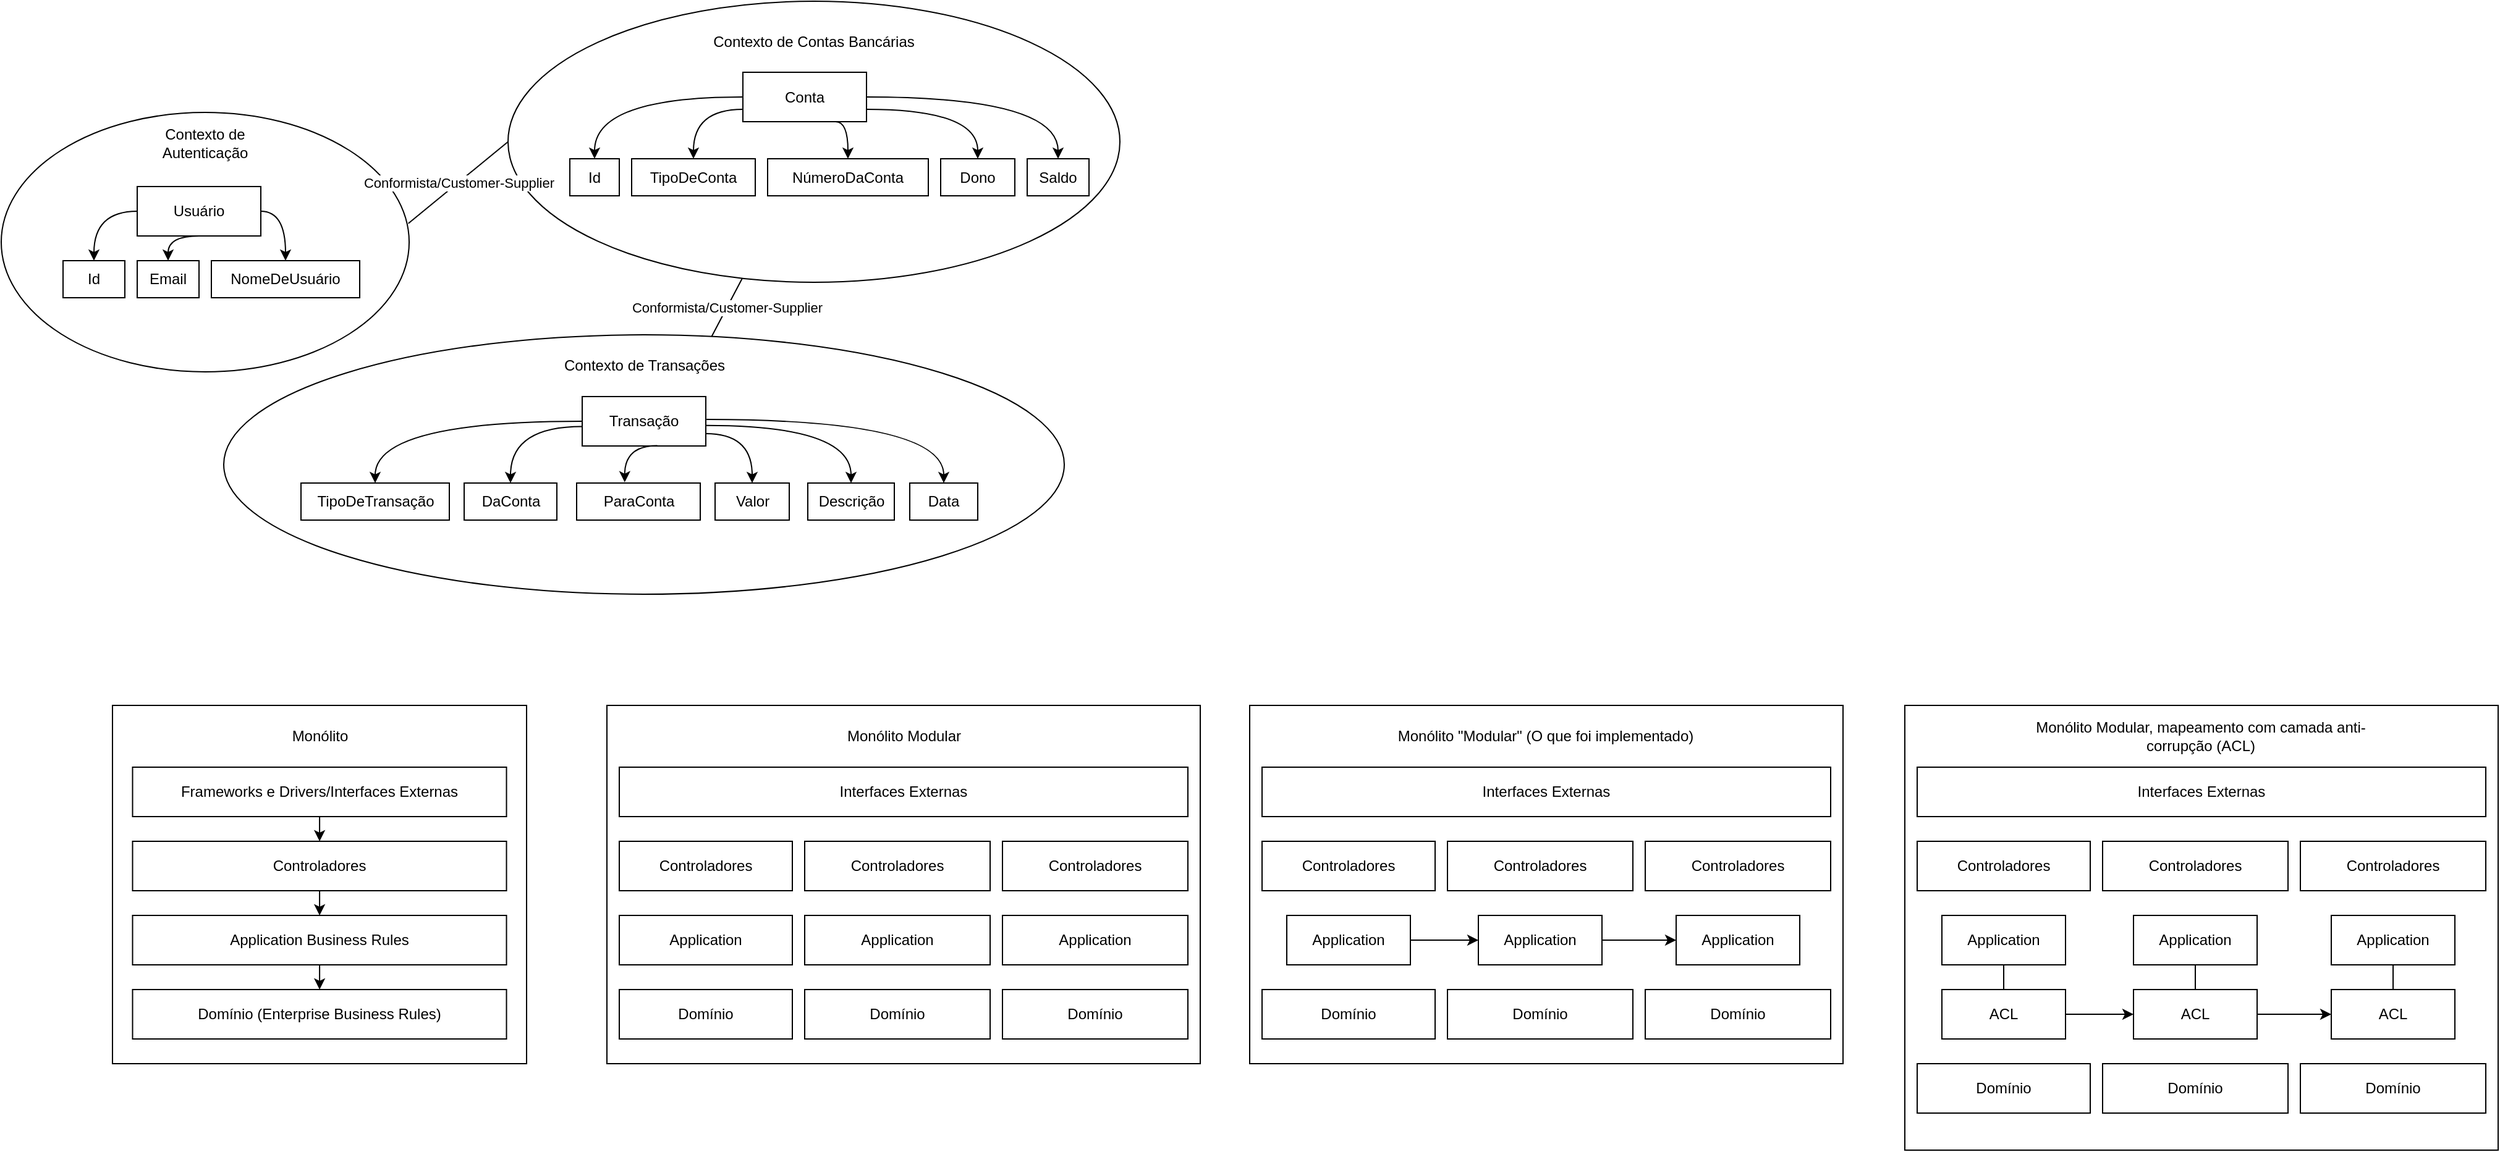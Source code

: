 <mxfile version="27.0.6">
  <diagram name="Page-1" id="S6bj-loEFZDENTpJVslW">
    <mxGraphModel dx="2595" dy="933" grid="1" gridSize="10" guides="0" tooltips="1" connect="1" arrows="1" fold="1" page="1" pageScale="1" pageWidth="850" pageHeight="1100" math="0" shadow="0">
      <root>
        <mxCell id="0" />
        <mxCell id="1" parent="0" />
        <mxCell id="2hIszf3CNOoCdZwzwIAj-1" value="" style="ellipse;whiteSpace=wrap;html=1;verticalAlign=bottom;fillColor=none;" vertex="1" parent="1">
          <mxGeometry x="-130" y="200" width="330" height="210" as="geometry" />
        </mxCell>
        <mxCell id="2hIszf3CNOoCdZwzwIAj-4" value="Contexto de Autenticação" style="text;html=1;align=center;verticalAlign=middle;whiteSpace=wrap;rounded=0;" vertex="1" parent="1">
          <mxGeometry x="5" y="210" width="60" height="30" as="geometry" />
        </mxCell>
        <mxCell id="2hIszf3CNOoCdZwzwIAj-3" value="" style="ellipse;whiteSpace=wrap;html=1;fillColor=none;" vertex="1" parent="1">
          <mxGeometry x="50" y="380" width="680" height="210" as="geometry" />
        </mxCell>
        <mxCell id="2hIszf3CNOoCdZwzwIAj-6" value="Contexto de Transações" style="text;html=1;align=center;verticalAlign=middle;whiteSpace=wrap;rounded=0;" vertex="1" parent="1">
          <mxGeometry x="302.75" y="390" width="174.5" height="30" as="geometry" />
        </mxCell>
        <mxCell id="2hIszf3CNOoCdZwzwIAj-15" style="edgeStyle=orthogonalEdgeStyle;rounded=0;orthogonalLoop=1;jettySize=auto;html=1;entryX=0.5;entryY=0;entryDx=0;entryDy=0;curved=1;exitX=1;exitY=0.5;exitDx=0;exitDy=0;" edge="1" parent="1" source="2hIszf3CNOoCdZwzwIAj-9" target="2hIszf3CNOoCdZwzwIAj-13">
          <mxGeometry relative="1" as="geometry" />
        </mxCell>
        <mxCell id="2hIszf3CNOoCdZwzwIAj-17" style="edgeStyle=orthogonalEdgeStyle;rounded=0;orthogonalLoop=1;jettySize=auto;html=1;entryX=0.5;entryY=0;entryDx=0;entryDy=0;curved=1;exitX=0.5;exitY=1;exitDx=0;exitDy=0;" edge="1" parent="1" source="2hIszf3CNOoCdZwzwIAj-9" target="2hIszf3CNOoCdZwzwIAj-11">
          <mxGeometry relative="1" as="geometry" />
        </mxCell>
        <mxCell id="2hIszf3CNOoCdZwzwIAj-18" style="edgeStyle=orthogonalEdgeStyle;rounded=0;orthogonalLoop=1;jettySize=auto;html=1;entryX=0.5;entryY=0;entryDx=0;entryDy=0;curved=1;exitX=0;exitY=0.5;exitDx=0;exitDy=0;" edge="1" parent="1" source="2hIszf3CNOoCdZwzwIAj-9" target="2hIszf3CNOoCdZwzwIAj-10">
          <mxGeometry relative="1" as="geometry" />
        </mxCell>
        <mxCell id="2hIszf3CNOoCdZwzwIAj-9" value="Usuário" style="rounded=0;whiteSpace=wrap;html=1;fillColor=none;" vertex="1" parent="1">
          <mxGeometry x="-20" y="260" width="100" height="40" as="geometry" />
        </mxCell>
        <mxCell id="2hIszf3CNOoCdZwzwIAj-10" value="Id" style="rounded=0;whiteSpace=wrap;html=1;fillColor=none;" vertex="1" parent="1">
          <mxGeometry x="-80" y="320" width="50" height="30" as="geometry" />
        </mxCell>
        <mxCell id="2hIszf3CNOoCdZwzwIAj-11" value="Email" style="rounded=0;whiteSpace=wrap;html=1;fillColor=none;" vertex="1" parent="1">
          <mxGeometry x="-20" y="320" width="50" height="30" as="geometry" />
        </mxCell>
        <mxCell id="2hIszf3CNOoCdZwzwIAj-13" value="NomeDeUsuário" style="rounded=0;whiteSpace=wrap;html=1;fillColor=none;" vertex="1" parent="1">
          <mxGeometry x="40" y="320" width="120" height="30" as="geometry" />
        </mxCell>
        <mxCell id="2hIszf3CNOoCdZwzwIAj-2" value="" style="ellipse;whiteSpace=wrap;html=1;fillColor=none;" vertex="1" parent="1">
          <mxGeometry x="280" y="110" width="495" height="227.5" as="geometry" />
        </mxCell>
        <mxCell id="2hIszf3CNOoCdZwzwIAj-25" style="edgeStyle=orthogonalEdgeStyle;rounded=0;orthogonalLoop=1;jettySize=auto;html=1;entryX=0.5;entryY=0;entryDx=0;entryDy=0;curved=1;" edge="1" parent="1" source="2hIszf3CNOoCdZwzwIAj-19" target="2hIszf3CNOoCdZwzwIAj-23">
          <mxGeometry relative="1" as="geometry" />
        </mxCell>
        <mxCell id="2hIszf3CNOoCdZwzwIAj-28" style="edgeStyle=orthogonalEdgeStyle;rounded=0;orthogonalLoop=1;jettySize=auto;html=1;entryX=0.5;entryY=0;entryDx=0;entryDy=0;curved=1;exitX=1;exitY=0.75;exitDx=0;exitDy=0;" edge="1" parent="1" source="2hIszf3CNOoCdZwzwIAj-19" target="2hIszf3CNOoCdZwzwIAj-22">
          <mxGeometry relative="1" as="geometry" />
        </mxCell>
        <mxCell id="2hIszf3CNOoCdZwzwIAj-29" style="edgeStyle=orthogonalEdgeStyle;rounded=0;orthogonalLoop=1;jettySize=auto;html=1;exitX=0;exitY=0.75;exitDx=0;exitDy=0;curved=1;" edge="1" parent="1" source="2hIszf3CNOoCdZwzwIAj-19" target="2hIszf3CNOoCdZwzwIAj-20">
          <mxGeometry relative="1" as="geometry" />
        </mxCell>
        <mxCell id="2hIszf3CNOoCdZwzwIAj-19" value="Conta" style="rounded=0;whiteSpace=wrap;html=1;fillColor=none;" vertex="1" parent="1">
          <mxGeometry x="470" y="167.5" width="100" height="40" as="geometry" />
        </mxCell>
        <mxCell id="2hIszf3CNOoCdZwzwIAj-20" value="TipoDeConta" style="rounded=0;whiteSpace=wrap;html=1;fillColor=none;" vertex="1" parent="1">
          <mxGeometry x="380" y="237.5" width="100" height="30" as="geometry" />
        </mxCell>
        <mxCell id="2hIszf3CNOoCdZwzwIAj-21" value="Saldo" style="rounded=0;whiteSpace=wrap;html=1;fillColor=none;" vertex="1" parent="1">
          <mxGeometry x="700" y="237.5" width="50" height="30" as="geometry" />
        </mxCell>
        <mxCell id="2hIszf3CNOoCdZwzwIAj-22" value="Dono" style="rounded=0;whiteSpace=wrap;html=1;fillColor=none;" vertex="1" parent="1">
          <mxGeometry x="630" y="237.5" width="60" height="30" as="geometry" />
        </mxCell>
        <mxCell id="2hIszf3CNOoCdZwzwIAj-23" value="Id" style="rounded=0;whiteSpace=wrap;html=1;fillColor=none;" vertex="1" parent="1">
          <mxGeometry x="330" y="237.5" width="40" height="30" as="geometry" />
        </mxCell>
        <mxCell id="2hIszf3CNOoCdZwzwIAj-24" value="NúmeroDaConta" style="rounded=0;whiteSpace=wrap;html=1;fillColor=none;" vertex="1" parent="1">
          <mxGeometry x="490" y="237.5" width="130" height="30" as="geometry" />
        </mxCell>
        <mxCell id="2hIszf3CNOoCdZwzwIAj-26" style="edgeStyle=orthogonalEdgeStyle;rounded=0;orthogonalLoop=1;jettySize=auto;html=1;entryX=0.5;entryY=0;entryDx=0;entryDy=0;curved=1;exitX=0.75;exitY=1;exitDx=0;exitDy=0;" edge="1" parent="1" source="2hIszf3CNOoCdZwzwIAj-19" target="2hIszf3CNOoCdZwzwIAj-24">
          <mxGeometry relative="1" as="geometry" />
        </mxCell>
        <mxCell id="2hIszf3CNOoCdZwzwIAj-27" style="edgeStyle=orthogonalEdgeStyle;rounded=0;orthogonalLoop=1;jettySize=auto;html=1;entryX=0.5;entryY=0;entryDx=0;entryDy=0;curved=1;" edge="1" parent="1" source="2hIszf3CNOoCdZwzwIAj-19" target="2hIszf3CNOoCdZwzwIAj-21">
          <mxGeometry relative="1" as="geometry" />
        </mxCell>
        <mxCell id="2hIszf3CNOoCdZwzwIAj-5" value="Contexto de Contas Bancárias" style="text;html=1;align=center;verticalAlign=middle;whiteSpace=wrap;rounded=0;" vertex="1" parent="1">
          <mxGeometry x="445" y="127.5" width="165" height="30" as="geometry" />
        </mxCell>
        <mxCell id="2hIszf3CNOoCdZwzwIAj-38" style="edgeStyle=orthogonalEdgeStyle;rounded=0;orthogonalLoop=1;jettySize=auto;html=1;entryX=0.5;entryY=0;entryDx=0;entryDy=0;curved=1;" edge="1" parent="1" source="2hIszf3CNOoCdZwzwIAj-30" target="2hIszf3CNOoCdZwzwIAj-33">
          <mxGeometry relative="1" as="geometry" />
        </mxCell>
        <mxCell id="2hIszf3CNOoCdZwzwIAj-39" style="edgeStyle=orthogonalEdgeStyle;rounded=0;orthogonalLoop=1;jettySize=auto;html=1;entryX=0.5;entryY=0;entryDx=0;entryDy=0;curved=1;exitX=0;exitY=0.605;exitDx=0;exitDy=0;exitPerimeter=0;" edge="1" parent="1" source="2hIszf3CNOoCdZwzwIAj-30" target="2hIszf3CNOoCdZwzwIAj-32">
          <mxGeometry relative="1" as="geometry" />
        </mxCell>
        <mxCell id="2hIszf3CNOoCdZwzwIAj-41" style="edgeStyle=orthogonalEdgeStyle;rounded=0;orthogonalLoop=1;jettySize=auto;html=1;entryX=0.5;entryY=0;entryDx=0;entryDy=0;curved=1;exitX=1;exitY=0.75;exitDx=0;exitDy=0;" edge="1" parent="1" source="2hIszf3CNOoCdZwzwIAj-30" target="2hIszf3CNOoCdZwzwIAj-34">
          <mxGeometry relative="1" as="geometry" />
        </mxCell>
        <mxCell id="2hIszf3CNOoCdZwzwIAj-42" style="edgeStyle=orthogonalEdgeStyle;rounded=0;orthogonalLoop=1;jettySize=auto;html=1;entryX=0.5;entryY=0;entryDx=0;entryDy=0;curved=1;exitX=1.004;exitY=0.585;exitDx=0;exitDy=0;exitPerimeter=0;" edge="1" parent="1" source="2hIszf3CNOoCdZwzwIAj-30" target="2hIszf3CNOoCdZwzwIAj-35">
          <mxGeometry relative="1" as="geometry" />
        </mxCell>
        <mxCell id="2hIszf3CNOoCdZwzwIAj-43" style="edgeStyle=orthogonalEdgeStyle;rounded=0;orthogonalLoop=1;jettySize=auto;html=1;exitX=1.006;exitY=0.464;exitDx=0;exitDy=0;entryX=0.5;entryY=0;entryDx=0;entryDy=0;curved=1;exitPerimeter=0;" edge="1" parent="1" source="2hIszf3CNOoCdZwzwIAj-30" target="2hIszf3CNOoCdZwzwIAj-36">
          <mxGeometry relative="1" as="geometry" />
        </mxCell>
        <mxCell id="2hIszf3CNOoCdZwzwIAj-30" value="Transação" style="rounded=0;whiteSpace=wrap;html=1;fillColor=none;" vertex="1" parent="1">
          <mxGeometry x="340" y="430" width="100" height="40" as="geometry" />
        </mxCell>
        <mxCell id="2hIszf3CNOoCdZwzwIAj-31" value="ParaConta" style="rounded=0;whiteSpace=wrap;html=1;fillColor=none;" vertex="1" parent="1">
          <mxGeometry x="335.5" y="500" width="100" height="30" as="geometry" />
        </mxCell>
        <mxCell id="2hIszf3CNOoCdZwzwIAj-32" value="DaConta" style="rounded=0;whiteSpace=wrap;html=1;fillColor=none;" vertex="1" parent="1">
          <mxGeometry x="244.5" y="500" width="75" height="30" as="geometry" />
        </mxCell>
        <mxCell id="2hIszf3CNOoCdZwzwIAj-33" value="TipoDeTransação" style="rounded=0;whiteSpace=wrap;html=1;fillColor=none;" vertex="1" parent="1">
          <mxGeometry x="112.5" y="500" width="120" height="30" as="geometry" />
        </mxCell>
        <mxCell id="2hIszf3CNOoCdZwzwIAj-34" value="Valor" style="rounded=0;whiteSpace=wrap;html=1;fillColor=none;" vertex="1" parent="1">
          <mxGeometry x="447.5" y="500" width="60" height="30" as="geometry" />
        </mxCell>
        <mxCell id="2hIszf3CNOoCdZwzwIAj-35" value="Descrição" style="rounded=0;whiteSpace=wrap;html=1;fillColor=none;" vertex="1" parent="1">
          <mxGeometry x="522.5" y="500" width="70" height="30" as="geometry" />
        </mxCell>
        <mxCell id="2hIszf3CNOoCdZwzwIAj-36" value="Data" style="rounded=0;whiteSpace=wrap;html=1;fillColor=none;" vertex="1" parent="1">
          <mxGeometry x="605" y="500" width="55" height="30" as="geometry" />
        </mxCell>
        <mxCell id="2hIszf3CNOoCdZwzwIAj-40" style="edgeStyle=orthogonalEdgeStyle;rounded=0;orthogonalLoop=1;jettySize=auto;html=1;entryX=0.389;entryY=-0.02;entryDx=0;entryDy=0;entryPerimeter=0;curved=1;exitX=0.608;exitY=0.995;exitDx=0;exitDy=0;exitPerimeter=0;" edge="1" parent="1" source="2hIszf3CNOoCdZwzwIAj-30" target="2hIszf3CNOoCdZwzwIAj-31">
          <mxGeometry relative="1" as="geometry" />
        </mxCell>
        <mxCell id="2hIszf3CNOoCdZwzwIAj-44" value="Conformista/Customer-Supplier" style="rounded=0;orthogonalLoop=1;jettySize=auto;html=1;entryX=0.383;entryY=0.985;entryDx=0;entryDy=0;entryPerimeter=0;endArrow=none;startFill=0;" edge="1" parent="1" source="2hIszf3CNOoCdZwzwIAj-3" target="2hIszf3CNOoCdZwzwIAj-2">
          <mxGeometry x="-0.006" relative="1" as="geometry">
            <mxPoint as="offset" />
          </mxGeometry>
        </mxCell>
        <mxCell id="2hIszf3CNOoCdZwzwIAj-45" value="Conformista/Customer-Supplier" style="rounded=0;orthogonalLoop=1;jettySize=auto;html=1;entryX=0;entryY=0.5;entryDx=0;entryDy=0;endArrow=none;startFill=0;exitX=0.998;exitY=0.428;exitDx=0;exitDy=0;exitPerimeter=0;" edge="1" parent="1" source="2hIszf3CNOoCdZwzwIAj-1" target="2hIszf3CNOoCdZwzwIAj-2">
          <mxGeometry x="-0.006" relative="1" as="geometry">
            <mxPoint x="450" y="421" as="sourcePoint" />
            <mxPoint x="480" y="344" as="targetPoint" />
            <mxPoint as="offset" />
          </mxGeometry>
        </mxCell>
        <mxCell id="2hIszf3CNOoCdZwzwIAj-46" value="" style="rounded=0;whiteSpace=wrap;html=1;fillColor=none;" vertex="1" parent="1">
          <mxGeometry x="-40" y="680" width="335" height="290" as="geometry" />
        </mxCell>
        <mxCell id="2hIszf3CNOoCdZwzwIAj-47" value="Monólito" style="text;html=1;align=center;verticalAlign=middle;whiteSpace=wrap;rounded=0;" vertex="1" parent="1">
          <mxGeometry x="97.5" y="690" width="60" height="30" as="geometry" />
        </mxCell>
        <mxCell id="2hIszf3CNOoCdZwzwIAj-48" value="Domínio (Enterprise Business Rules)" style="rounded=0;whiteSpace=wrap;html=1;fillColor=none;" vertex="1" parent="1">
          <mxGeometry x="-23.75" y="910" width="302.5" height="40" as="geometry" />
        </mxCell>
        <mxCell id="2hIszf3CNOoCdZwzwIAj-54" style="edgeStyle=orthogonalEdgeStyle;rounded=0;orthogonalLoop=1;jettySize=auto;html=1;entryX=0.5;entryY=0;entryDx=0;entryDy=0;" edge="1" parent="1" source="2hIszf3CNOoCdZwzwIAj-49" target="2hIszf3CNOoCdZwzwIAj-48">
          <mxGeometry relative="1" as="geometry" />
        </mxCell>
        <mxCell id="2hIszf3CNOoCdZwzwIAj-49" value="Application Business Rules" style="rounded=0;whiteSpace=wrap;html=1;fillColor=none;" vertex="1" parent="1">
          <mxGeometry x="-23.75" y="850" width="302.5" height="40" as="geometry" />
        </mxCell>
        <mxCell id="2hIszf3CNOoCdZwzwIAj-53" style="edgeStyle=orthogonalEdgeStyle;rounded=0;orthogonalLoop=1;jettySize=auto;html=1;entryX=0.5;entryY=0;entryDx=0;entryDy=0;" edge="1" parent="1" source="2hIszf3CNOoCdZwzwIAj-50" target="2hIszf3CNOoCdZwzwIAj-49">
          <mxGeometry relative="1" as="geometry" />
        </mxCell>
        <mxCell id="2hIszf3CNOoCdZwzwIAj-50" value="Controladores" style="rounded=0;whiteSpace=wrap;html=1;fillColor=none;" vertex="1" parent="1">
          <mxGeometry x="-23.75" y="790" width="302.5" height="40" as="geometry" />
        </mxCell>
        <mxCell id="2hIszf3CNOoCdZwzwIAj-52" style="edgeStyle=orthogonalEdgeStyle;rounded=0;orthogonalLoop=1;jettySize=auto;html=1;entryX=0.5;entryY=0;entryDx=0;entryDy=0;" edge="1" parent="1" source="2hIszf3CNOoCdZwzwIAj-51" target="2hIszf3CNOoCdZwzwIAj-50">
          <mxGeometry relative="1" as="geometry" />
        </mxCell>
        <mxCell id="2hIszf3CNOoCdZwzwIAj-51" value="Frameworks e Drivers/Interfaces Externas" style="rounded=0;whiteSpace=wrap;html=1;fillColor=none;" vertex="1" parent="1">
          <mxGeometry x="-23.75" y="730" width="302.5" height="40" as="geometry" />
        </mxCell>
        <mxCell id="2hIszf3CNOoCdZwzwIAj-55" value="" style="rounded=0;whiteSpace=wrap;html=1;fillColor=none;" vertex="1" parent="1">
          <mxGeometry x="360" y="680" width="480" height="290" as="geometry" />
        </mxCell>
        <mxCell id="2hIszf3CNOoCdZwzwIAj-56" value="Monólito Modular" style="text;html=1;align=center;verticalAlign=middle;whiteSpace=wrap;rounded=0;" vertex="1" parent="1">
          <mxGeometry x="548.75" y="690" width="102.5" height="30" as="geometry" />
        </mxCell>
        <mxCell id="2hIszf3CNOoCdZwzwIAj-57" value="Domínio" style="rounded=0;whiteSpace=wrap;html=1;fillColor=none;" vertex="1" parent="1">
          <mxGeometry x="370" y="910" width="140" height="40" as="geometry" />
        </mxCell>
        <mxCell id="2hIszf3CNOoCdZwzwIAj-59" value="Application" style="rounded=0;whiteSpace=wrap;html=1;fillColor=none;" vertex="1" parent="1">
          <mxGeometry x="370" y="850" width="140" height="40" as="geometry" />
        </mxCell>
        <mxCell id="2hIszf3CNOoCdZwzwIAj-61" value="Controladores" style="rounded=0;whiteSpace=wrap;html=1;fillColor=none;" vertex="1" parent="1">
          <mxGeometry x="370" y="790" width="140" height="40" as="geometry" />
        </mxCell>
        <mxCell id="2hIszf3CNOoCdZwzwIAj-63" value="Interfaces Externas" style="rounded=0;whiteSpace=wrap;html=1;fillColor=none;" vertex="1" parent="1">
          <mxGeometry x="370" y="730" width="460" height="40" as="geometry" />
        </mxCell>
        <mxCell id="2hIszf3CNOoCdZwzwIAj-70" value="Controladores" style="rounded=0;whiteSpace=wrap;html=1;fillColor=none;" vertex="1" parent="1">
          <mxGeometry x="520" y="790" width="150" height="40" as="geometry" />
        </mxCell>
        <mxCell id="2hIszf3CNOoCdZwzwIAj-71" value="Application" style="rounded=0;whiteSpace=wrap;html=1;fillColor=none;" vertex="1" parent="1">
          <mxGeometry x="520" y="850" width="150" height="40" as="geometry" />
        </mxCell>
        <mxCell id="2hIszf3CNOoCdZwzwIAj-72" value="Domínio" style="rounded=0;whiteSpace=wrap;html=1;fillColor=none;" vertex="1" parent="1">
          <mxGeometry x="520" y="910" width="150" height="40" as="geometry" />
        </mxCell>
        <mxCell id="2hIszf3CNOoCdZwzwIAj-74" value="Controladores" style="rounded=0;whiteSpace=wrap;html=1;fillColor=none;" vertex="1" parent="1">
          <mxGeometry x="680" y="790" width="150" height="40" as="geometry" />
        </mxCell>
        <mxCell id="2hIszf3CNOoCdZwzwIAj-75" value="Application" style="rounded=0;whiteSpace=wrap;html=1;fillColor=none;" vertex="1" parent="1">
          <mxGeometry x="680" y="850" width="150" height="40" as="geometry" />
        </mxCell>
        <mxCell id="2hIszf3CNOoCdZwzwIAj-76" value="Domínio" style="rounded=0;whiteSpace=wrap;html=1;fillColor=none;" vertex="1" parent="1">
          <mxGeometry x="680" y="910" width="150" height="40" as="geometry" />
        </mxCell>
        <mxCell id="2hIszf3CNOoCdZwzwIAj-77" value="" style="rounded=0;whiteSpace=wrap;html=1;fillColor=none;" vertex="1" parent="1">
          <mxGeometry x="880" y="680" width="480" height="290" as="geometry" />
        </mxCell>
        <mxCell id="2hIszf3CNOoCdZwzwIAj-78" value="Monólito &quot;Modular&quot; (O que foi implementado)" style="text;html=1;align=center;verticalAlign=middle;whiteSpace=wrap;rounded=0;" vertex="1" parent="1">
          <mxGeometry x="974.375" y="690" width="291.25" height="30" as="geometry" />
        </mxCell>
        <mxCell id="2hIszf3CNOoCdZwzwIAj-79" value="Domínio" style="rounded=0;whiteSpace=wrap;html=1;fillColor=none;" vertex="1" parent="1">
          <mxGeometry x="890" y="910" width="140" height="40" as="geometry" />
        </mxCell>
        <mxCell id="2hIszf3CNOoCdZwzwIAj-92" style="edgeStyle=orthogonalEdgeStyle;rounded=0;orthogonalLoop=1;jettySize=auto;html=1;entryX=0;entryY=0.5;entryDx=0;entryDy=0;" edge="1" parent="1" source="2hIszf3CNOoCdZwzwIAj-80" target="2hIszf3CNOoCdZwzwIAj-90">
          <mxGeometry relative="1" as="geometry" />
        </mxCell>
        <mxCell id="2hIszf3CNOoCdZwzwIAj-80" value="Application" style="rounded=0;whiteSpace=wrap;html=1;fillColor=none;" vertex="1" parent="1">
          <mxGeometry x="910" y="850" width="100" height="40" as="geometry" />
        </mxCell>
        <mxCell id="2hIszf3CNOoCdZwzwIAj-81" value="Controladores" style="rounded=0;whiteSpace=wrap;html=1;fillColor=none;" vertex="1" parent="1">
          <mxGeometry x="890" y="790" width="140" height="40" as="geometry" />
        </mxCell>
        <mxCell id="2hIszf3CNOoCdZwzwIAj-82" value="Interfaces Externas" style="rounded=0;whiteSpace=wrap;html=1;fillColor=none;" vertex="1" parent="1">
          <mxGeometry x="890" y="730" width="460" height="40" as="geometry" />
        </mxCell>
        <mxCell id="2hIszf3CNOoCdZwzwIAj-83" value="Controladores" style="rounded=0;whiteSpace=wrap;html=1;fillColor=none;" vertex="1" parent="1">
          <mxGeometry x="1040" y="790" width="150" height="40" as="geometry" />
        </mxCell>
        <mxCell id="2hIszf3CNOoCdZwzwIAj-85" value="Domínio" style="rounded=0;whiteSpace=wrap;html=1;fillColor=none;" vertex="1" parent="1">
          <mxGeometry x="1040" y="910" width="150" height="40" as="geometry" />
        </mxCell>
        <mxCell id="2hIszf3CNOoCdZwzwIAj-86" value="Controladores" style="rounded=0;whiteSpace=wrap;html=1;fillColor=none;" vertex="1" parent="1">
          <mxGeometry x="1200" y="790" width="150" height="40" as="geometry" />
        </mxCell>
        <mxCell id="2hIszf3CNOoCdZwzwIAj-88" value="Domínio" style="rounded=0;whiteSpace=wrap;html=1;fillColor=none;" vertex="1" parent="1">
          <mxGeometry x="1200" y="910" width="150" height="40" as="geometry" />
        </mxCell>
        <mxCell id="2hIszf3CNOoCdZwzwIAj-93" style="edgeStyle=orthogonalEdgeStyle;rounded=0;orthogonalLoop=1;jettySize=auto;html=1;exitX=1;exitY=0.5;exitDx=0;exitDy=0;entryX=0;entryY=0.5;entryDx=0;entryDy=0;" edge="1" parent="1" source="2hIszf3CNOoCdZwzwIAj-90" target="2hIszf3CNOoCdZwzwIAj-91">
          <mxGeometry relative="1" as="geometry" />
        </mxCell>
        <mxCell id="2hIszf3CNOoCdZwzwIAj-90" value="Application" style="rounded=0;whiteSpace=wrap;html=1;fillColor=none;" vertex="1" parent="1">
          <mxGeometry x="1065" y="850" width="100" height="40" as="geometry" />
        </mxCell>
        <mxCell id="2hIszf3CNOoCdZwzwIAj-91" value="Application" style="rounded=0;whiteSpace=wrap;html=1;fillColor=none;" vertex="1" parent="1">
          <mxGeometry x="1225" y="850" width="100" height="40" as="geometry" />
        </mxCell>
        <mxCell id="2hIszf3CNOoCdZwzwIAj-94" value="" style="rounded=0;whiteSpace=wrap;html=1;fillColor=none;" vertex="1" parent="1">
          <mxGeometry x="1410" y="680" width="480" height="360" as="geometry" />
        </mxCell>
        <mxCell id="2hIszf3CNOoCdZwzwIAj-95" value="Monólito Modular, mapeamento com camada anti-corrupção (ACL)" style="text;html=1;align=center;verticalAlign=middle;whiteSpace=wrap;rounded=0;" vertex="1" parent="1">
          <mxGeometry x="1504.375" y="690" width="291.25" height="30" as="geometry" />
        </mxCell>
        <mxCell id="2hIszf3CNOoCdZwzwIAj-96" value="Domínio" style="rounded=0;whiteSpace=wrap;html=1;fillColor=none;" vertex="1" parent="1">
          <mxGeometry x="1420" y="970" width="140" height="40" as="geometry" />
        </mxCell>
        <mxCell id="2hIszf3CNOoCdZwzwIAj-97" style="edgeStyle=orthogonalEdgeStyle;rounded=0;orthogonalLoop=1;jettySize=auto;html=1;entryX=0.5;entryY=0;entryDx=0;entryDy=0;endArrow=none;startFill=0;" edge="1" source="2hIszf3CNOoCdZwzwIAj-98" target="2hIszf3CNOoCdZwzwIAj-108" parent="1">
          <mxGeometry relative="1" as="geometry" />
        </mxCell>
        <mxCell id="2hIszf3CNOoCdZwzwIAj-98" value="Application" style="rounded=0;whiteSpace=wrap;html=1;fillColor=none;" vertex="1" parent="1">
          <mxGeometry x="1440" y="850" width="100" height="40" as="geometry" />
        </mxCell>
        <mxCell id="2hIszf3CNOoCdZwzwIAj-99" value="Controladores" style="rounded=0;whiteSpace=wrap;html=1;fillColor=none;" vertex="1" parent="1">
          <mxGeometry x="1420" y="790" width="140" height="40" as="geometry" />
        </mxCell>
        <mxCell id="2hIszf3CNOoCdZwzwIAj-100" value="Interfaces Externas" style="rounded=0;whiteSpace=wrap;html=1;fillColor=none;" vertex="1" parent="1">
          <mxGeometry x="1420" y="730" width="460" height="40" as="geometry" />
        </mxCell>
        <mxCell id="2hIszf3CNOoCdZwzwIAj-101" value="Controladores" style="rounded=0;whiteSpace=wrap;html=1;fillColor=none;" vertex="1" parent="1">
          <mxGeometry x="1570" y="790" width="150" height="40" as="geometry" />
        </mxCell>
        <mxCell id="2hIszf3CNOoCdZwzwIAj-102" value="Domínio" style="rounded=0;whiteSpace=wrap;html=1;fillColor=none;" vertex="1" parent="1">
          <mxGeometry x="1570" y="970" width="150" height="40" as="geometry" />
        </mxCell>
        <mxCell id="2hIszf3CNOoCdZwzwIAj-103" value="Controladores" style="rounded=0;whiteSpace=wrap;html=1;fillColor=none;" vertex="1" parent="1">
          <mxGeometry x="1730" y="790" width="150" height="40" as="geometry" />
        </mxCell>
        <mxCell id="2hIszf3CNOoCdZwzwIAj-104" value="Domínio" style="rounded=0;whiteSpace=wrap;html=1;fillColor=none;" vertex="1" parent="1">
          <mxGeometry x="1730" y="970" width="150" height="40" as="geometry" />
        </mxCell>
        <mxCell id="2hIszf3CNOoCdZwzwIAj-106" value="Application" style="rounded=0;whiteSpace=wrap;html=1;fillColor=none;" vertex="1" parent="1">
          <mxGeometry x="1595" y="850" width="100" height="40" as="geometry" />
        </mxCell>
        <mxCell id="2hIszf3CNOoCdZwzwIAj-107" value="Application" style="rounded=0;whiteSpace=wrap;html=1;fillColor=none;" vertex="1" parent="1">
          <mxGeometry x="1755" y="850" width="100" height="40" as="geometry" />
        </mxCell>
        <mxCell id="2hIszf3CNOoCdZwzwIAj-113" style="edgeStyle=orthogonalEdgeStyle;rounded=0;orthogonalLoop=1;jettySize=auto;html=1;entryX=0;entryY=0.5;entryDx=0;entryDy=0;" edge="1" parent="1" source="2hIszf3CNOoCdZwzwIAj-108" target="2hIszf3CNOoCdZwzwIAj-109">
          <mxGeometry relative="1" as="geometry" />
        </mxCell>
        <mxCell id="2hIszf3CNOoCdZwzwIAj-108" value="ACL" style="rounded=0;whiteSpace=wrap;html=1;fillColor=none;" vertex="1" parent="1">
          <mxGeometry x="1440" y="910" width="100" height="40" as="geometry" />
        </mxCell>
        <mxCell id="2hIszf3CNOoCdZwzwIAj-114" style="edgeStyle=orthogonalEdgeStyle;rounded=0;orthogonalLoop=1;jettySize=auto;html=1;entryX=0.5;entryY=1;entryDx=0;entryDy=0;endArrow=none;startFill=0;" edge="1" parent="1" source="2hIszf3CNOoCdZwzwIAj-109" target="2hIszf3CNOoCdZwzwIAj-106">
          <mxGeometry relative="1" as="geometry" />
        </mxCell>
        <mxCell id="2hIszf3CNOoCdZwzwIAj-115" style="edgeStyle=orthogonalEdgeStyle;rounded=0;orthogonalLoop=1;jettySize=auto;html=1;entryX=0;entryY=0.5;entryDx=0;entryDy=0;" edge="1" parent="1" source="2hIszf3CNOoCdZwzwIAj-109" target="2hIszf3CNOoCdZwzwIAj-110">
          <mxGeometry relative="1" as="geometry" />
        </mxCell>
        <mxCell id="2hIszf3CNOoCdZwzwIAj-109" value="ACL" style="rounded=0;whiteSpace=wrap;html=1;fillColor=none;" vertex="1" parent="1">
          <mxGeometry x="1595" y="910" width="100" height="40" as="geometry" />
        </mxCell>
        <mxCell id="2hIszf3CNOoCdZwzwIAj-110" value="ACL" style="rounded=0;whiteSpace=wrap;html=1;fillColor=none;" vertex="1" parent="1">
          <mxGeometry x="1755" y="910" width="100" height="40" as="geometry" />
        </mxCell>
        <mxCell id="2hIszf3CNOoCdZwzwIAj-116" style="edgeStyle=orthogonalEdgeStyle;rounded=0;orthogonalLoop=1;jettySize=auto;html=1;entryX=0.5;entryY=1;entryDx=0;entryDy=0;endArrow=none;startFill=0;" edge="1" parent="1" source="2hIszf3CNOoCdZwzwIAj-110" target="2hIszf3CNOoCdZwzwIAj-107">
          <mxGeometry relative="1" as="geometry" />
        </mxCell>
      </root>
    </mxGraphModel>
  </diagram>
</mxfile>
